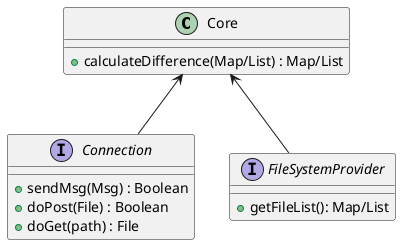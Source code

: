 @startuml
class Core{
+calculateDifference(Map/List) : Map/List

}

interface Connection{
+sendMsg(Msg) : Boolean
+doPost(File) : Boolean
+doGet(path) : File
}

interface FileSystemProvider{
+getFileList(): Map/List
}

Core <-- Connection
Core <-- FileSystemProvider

@enduml